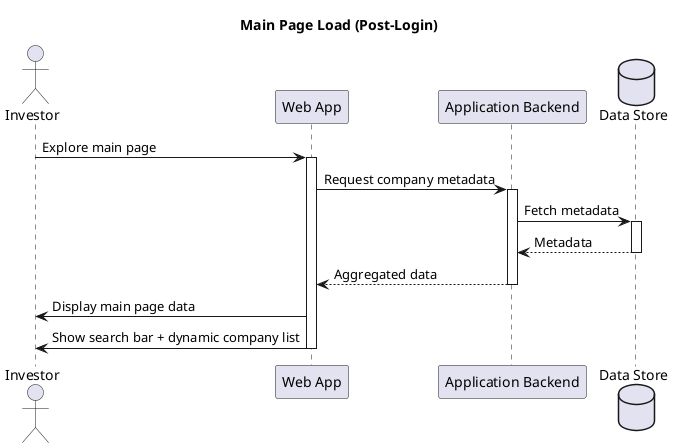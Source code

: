 @startuml Main Page
title Main Page Load (Post-Login)

actor Investor
participant "Web App" as Web
participant "Application Backend" as Backend
database "Data Store" as Store

Investor -> Web: Explore main page
activate Web
Web -> Backend: Request company metadata
activate Backend

Backend -> Store: Fetch metadata
activate Store
Store --> Backend: Metadata
deactivate Store

Backend --> Web: Aggregated data
deactivate Backend

Web -> Investor: Display main page data
Web -> Investor: Show search bar + dynamic company list 
deactivate Web

@enduml
